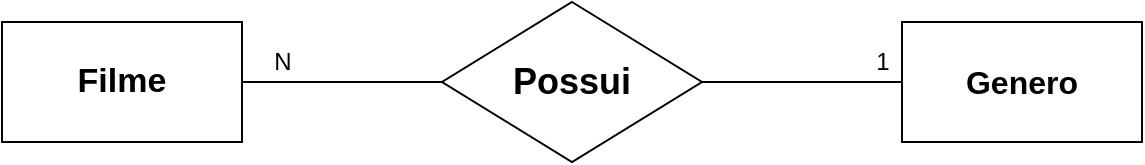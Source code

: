 <mxfile version="14.9.3" type="device"><diagram id="EtfFYyZImd1Jr2Yx6SaU" name="Page-1"><mxGraphModel dx="1038" dy="521" grid="1" gridSize="10" guides="1" tooltips="1" connect="1" arrows="1" fold="1" page="1" pageScale="1" pageWidth="827" pageHeight="1169" math="0" shadow="0"><root><mxCell id="0"/><mxCell id="1" parent="0"/><mxCell id="2WU83yzlo_-06trUIMAh-1" value="&lt;font size=&quot;1&quot;&gt;&lt;b style=&quot;font-size: 17px&quot;&gt;Filme&lt;/b&gt;&lt;/font&gt;" style="rounded=0;whiteSpace=wrap;html=1;" vertex="1" parent="1"><mxGeometry x="110" y="210" width="120" height="60" as="geometry"/></mxCell><mxCell id="2WU83yzlo_-06trUIMAh-10" value="" style="edgeStyle=orthogonalEdgeStyle;rounded=0;orthogonalLoop=1;jettySize=auto;html=1;endArrow=none;endFill=0;" edge="1" parent="1" source="2WU83yzlo_-06trUIMAh-2" target="2WU83yzlo_-06trUIMAh-3"><mxGeometry relative="1" as="geometry"/></mxCell><mxCell id="2WU83yzlo_-06trUIMAh-2" value="&lt;b&gt;&lt;font style=&quot;font-size: 16px&quot;&gt;Genero&lt;/font&gt;&lt;/b&gt;" style="rounded=0;whiteSpace=wrap;html=1;" vertex="1" parent="1"><mxGeometry x="560" y="210" width="120" height="60" as="geometry"/></mxCell><mxCell id="2WU83yzlo_-06trUIMAh-3" value="&lt;span style=&quot;font-size: 18px&quot;&gt;&lt;b&gt;Possui&lt;/b&gt;&lt;/span&gt;" style="rhombus;whiteSpace=wrap;html=1;" vertex="1" parent="1"><mxGeometry x="330" y="200" width="130" height="80" as="geometry"/></mxCell><mxCell id="2WU83yzlo_-06trUIMAh-4" value="" style="endArrow=none;html=1;entryX=0;entryY=0.5;entryDx=0;entryDy=0;" edge="1" parent="1" target="2WU83yzlo_-06trUIMAh-3"><mxGeometry width="50" height="50" relative="1" as="geometry"><mxPoint x="230" y="240" as="sourcePoint"/><mxPoint x="280" y="190" as="targetPoint"/></mxGeometry></mxCell><mxCell id="2WU83yzlo_-06trUIMAh-6" value="N" style="text;html=1;align=center;verticalAlign=middle;resizable=0;points=[];autosize=1;strokeColor=none;" vertex="1" parent="1"><mxGeometry x="240" y="220" width="20" height="20" as="geometry"/></mxCell><mxCell id="2WU83yzlo_-06trUIMAh-8" value="1" style="text;html=1;align=center;verticalAlign=middle;resizable=0;points=[];autosize=1;strokeColor=none;" vertex="1" parent="1"><mxGeometry x="540" y="220" width="20" height="20" as="geometry"/></mxCell></root></mxGraphModel></diagram></mxfile>